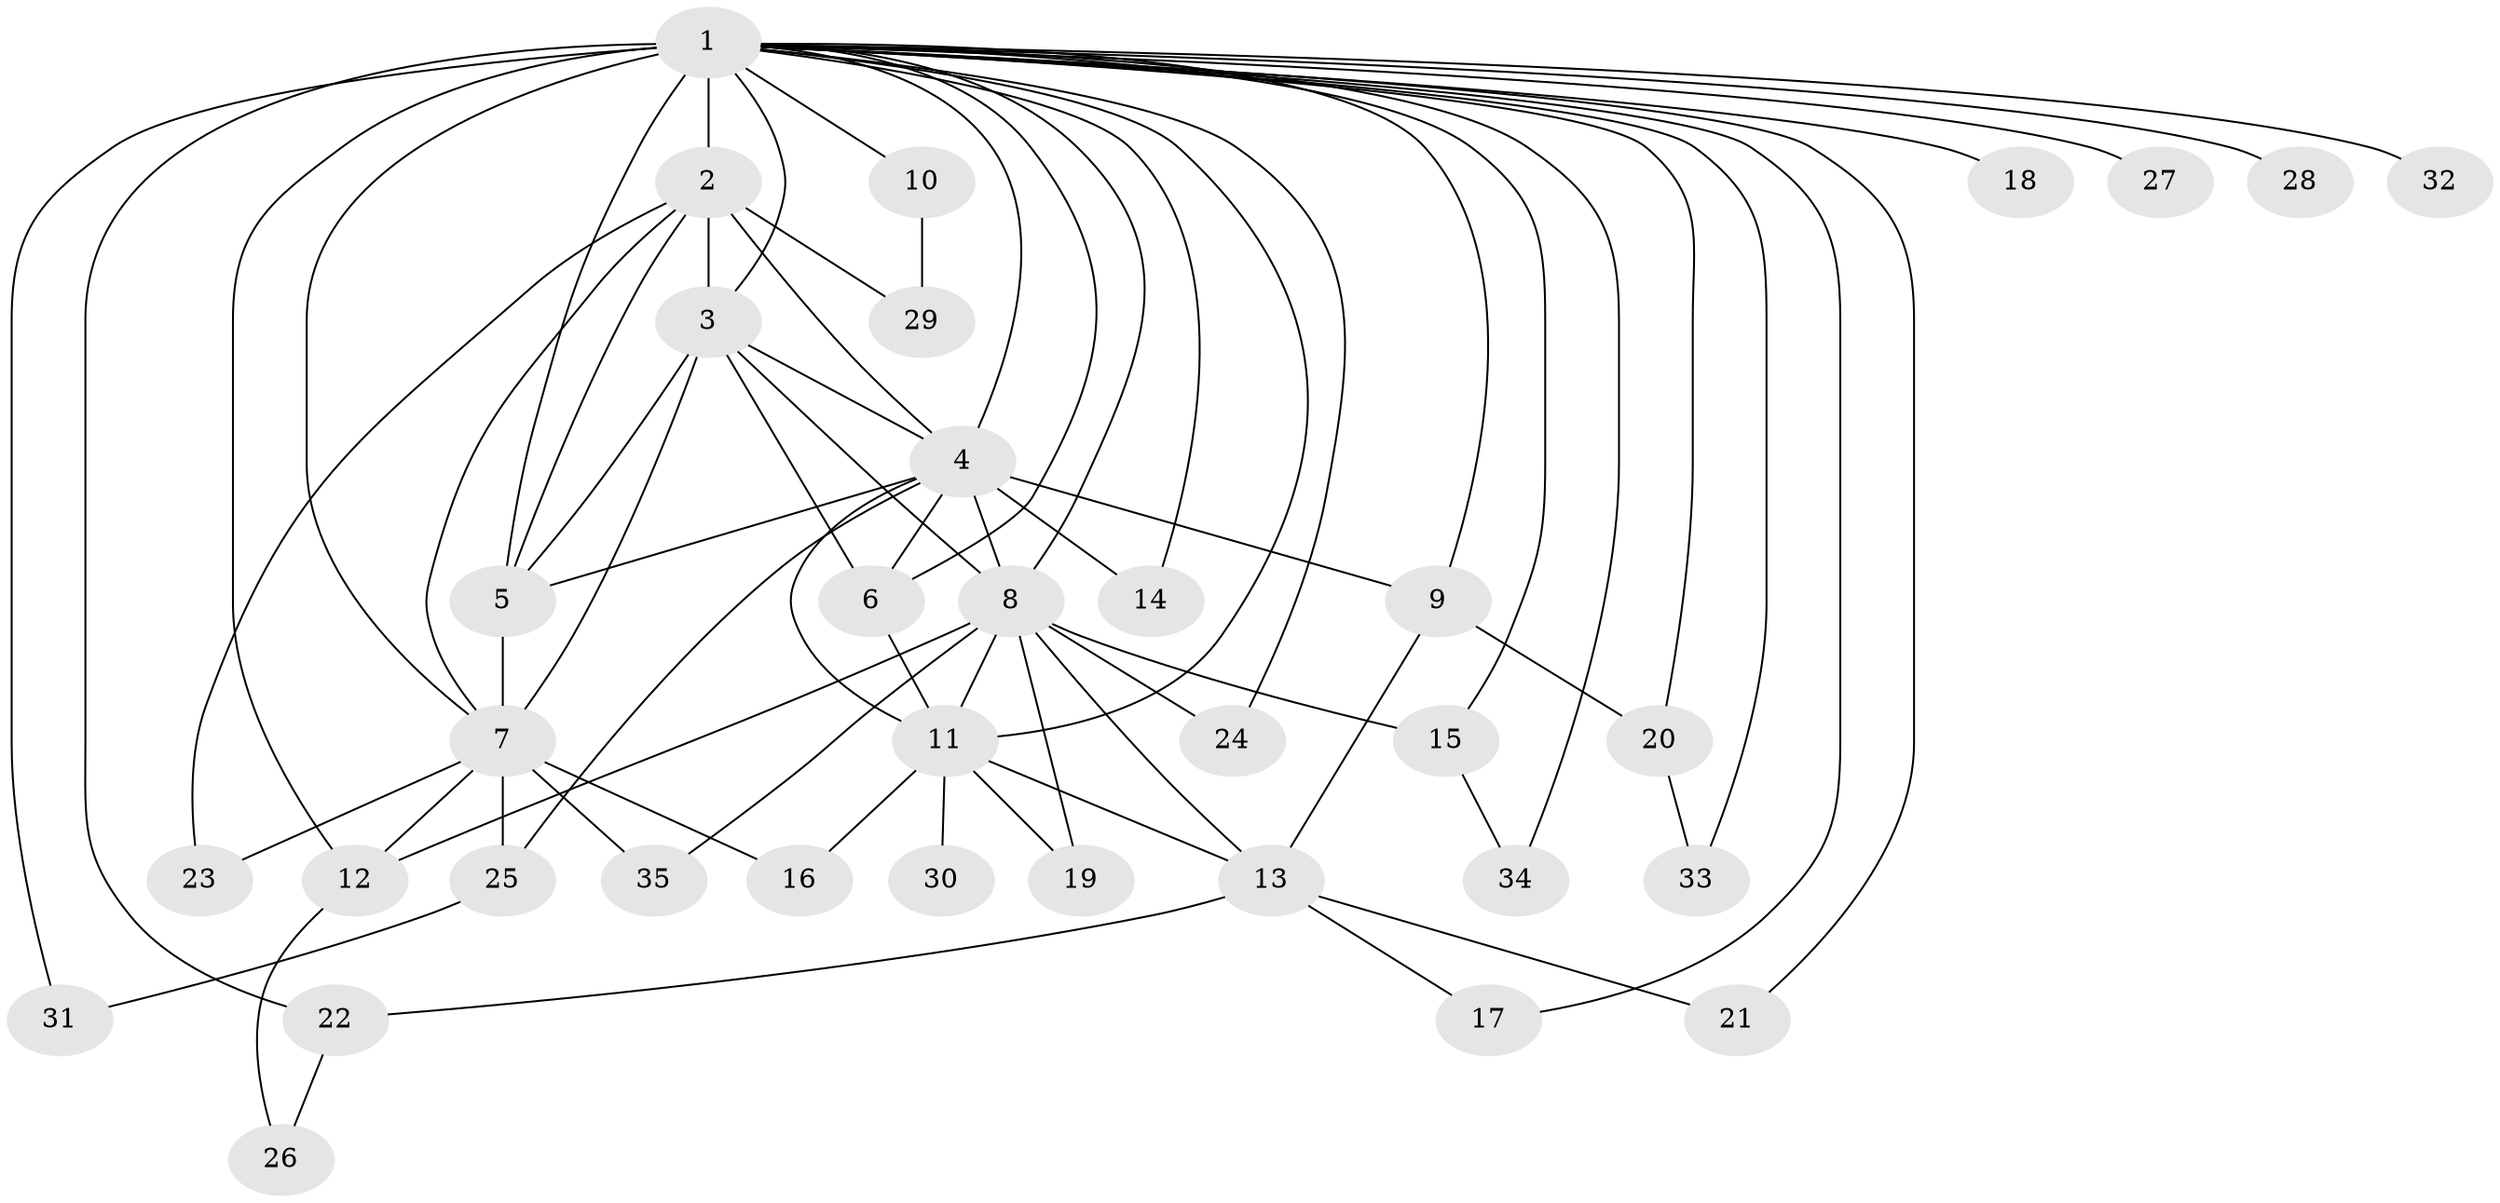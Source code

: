 // original degree distribution, {20: 0.02857142857142857, 21: 0.02857142857142857, 9: 0.014285714285714285, 13: 0.014285714285714285, 12: 0.014285714285714285, 16: 0.014285714285714285, 10: 0.014285714285714285, 18: 0.014285714285714285, 2: 0.5714285714285714, 8: 0.04285714285714286, 4: 0.04285714285714286, 5: 0.04285714285714286, 3: 0.12857142857142856, 6: 0.02857142857142857}
// Generated by graph-tools (version 1.1) at 2025/35/03/09/25 02:35:08]
// undirected, 35 vertices, 72 edges
graph export_dot {
graph [start="1"]
  node [color=gray90,style=filled];
  1;
  2;
  3;
  4;
  5;
  6;
  7;
  8;
  9;
  10;
  11;
  12;
  13;
  14;
  15;
  16;
  17;
  18;
  19;
  20;
  21;
  22;
  23;
  24;
  25;
  26;
  27;
  28;
  29;
  30;
  31;
  32;
  33;
  34;
  35;
  1 -- 2 [weight=17.0];
  1 -- 3 [weight=4.0];
  1 -- 4 [weight=7.0];
  1 -- 5 [weight=8.0];
  1 -- 6 [weight=1.0];
  1 -- 7 [weight=2.0];
  1 -- 8 [weight=1.0];
  1 -- 9 [weight=1.0];
  1 -- 10 [weight=1.0];
  1 -- 11 [weight=1.0];
  1 -- 12 [weight=2.0];
  1 -- 14 [weight=1.0];
  1 -- 15 [weight=1.0];
  1 -- 17 [weight=1.0];
  1 -- 18 [weight=2.0];
  1 -- 20 [weight=1.0];
  1 -- 21 [weight=1.0];
  1 -- 22 [weight=2.0];
  1 -- 24 [weight=1.0];
  1 -- 27 [weight=1.0];
  1 -- 28 [weight=2.0];
  1 -- 31 [weight=1.0];
  1 -- 32 [weight=2.0];
  1 -- 33 [weight=1.0];
  1 -- 34 [weight=1.0];
  2 -- 3 [weight=2.0];
  2 -- 4 [weight=4.0];
  2 -- 5 [weight=4.0];
  2 -- 7 [weight=1.0];
  2 -- 23 [weight=1.0];
  2 -- 29 [weight=1.0];
  3 -- 4 [weight=3.0];
  3 -- 5 [weight=2.0];
  3 -- 6 [weight=1.0];
  3 -- 7 [weight=2.0];
  3 -- 8 [weight=6.0];
  4 -- 5 [weight=4.0];
  4 -- 6 [weight=1.0];
  4 -- 8 [weight=1.0];
  4 -- 9 [weight=1.0];
  4 -- 11 [weight=1.0];
  4 -- 14 [weight=1.0];
  4 -- 25 [weight=1.0];
  5 -- 7 [weight=6.0];
  6 -- 11 [weight=1.0];
  7 -- 12 [weight=2.0];
  7 -- 16 [weight=1.0];
  7 -- 23 [weight=1.0];
  7 -- 25 [weight=1.0];
  7 -- 35 [weight=1.0];
  8 -- 11 [weight=3.0];
  8 -- 12 [weight=1.0];
  8 -- 13 [weight=1.0];
  8 -- 15 [weight=1.0];
  8 -- 19 [weight=1.0];
  8 -- 24 [weight=2.0];
  8 -- 35 [weight=1.0];
  9 -- 13 [weight=1.0];
  9 -- 20 [weight=1.0];
  10 -- 29 [weight=1.0];
  11 -- 13 [weight=1.0];
  11 -- 16 [weight=1.0];
  11 -- 19 [weight=1.0];
  11 -- 30 [weight=2.0];
  12 -- 26 [weight=1.0];
  13 -- 17 [weight=1.0];
  13 -- 21 [weight=1.0];
  13 -- 22 [weight=1.0];
  15 -- 34 [weight=1.0];
  20 -- 33 [weight=1.0];
  22 -- 26 [weight=1.0];
  25 -- 31 [weight=1.0];
}
